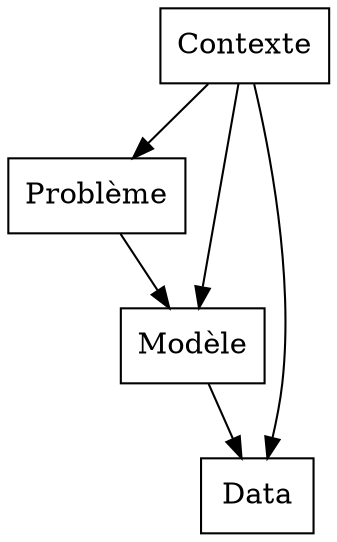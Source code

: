 digraph {
  # a 'graph' statement
  graph [overlap = true, fontsize = 5]
  
  # add node statements
  node [shape = box]
  Contexte; Problème ; Data ; Modèle

  # add edge statements
  Contexte -> {Problème Data Modèle} ;
  Problème -> Modèle;
  {Modèle} -> Data ;
}